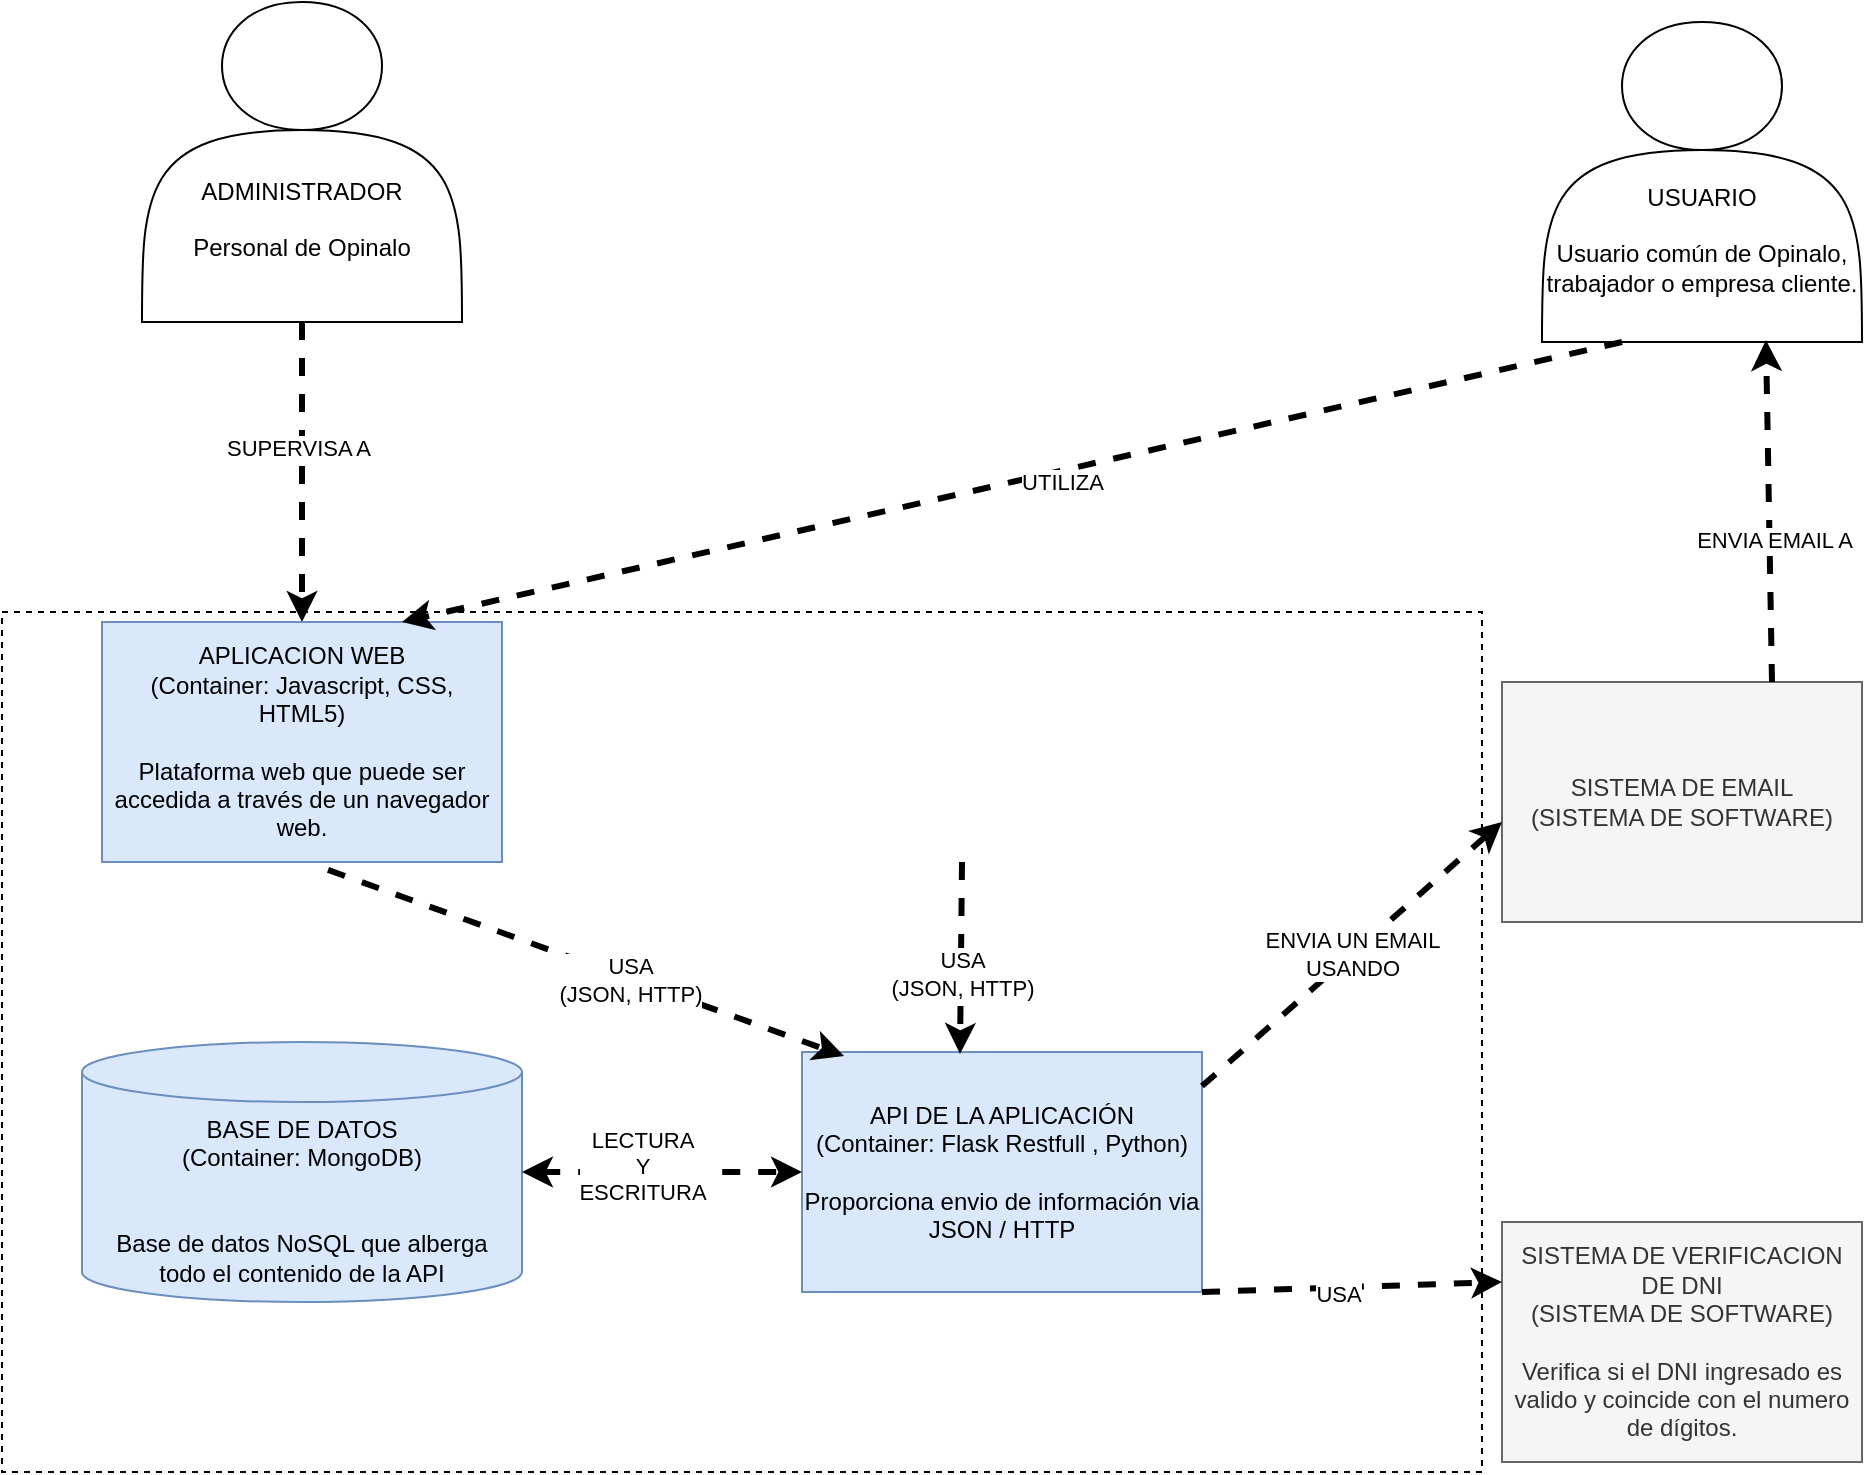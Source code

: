 <mxfile version="14.0.4" type="google"><diagram id="Zxbe8DDqTQArRysdQ3IK" name="Page-1"><mxGraphModel dx="2130" dy="727" grid="1" gridSize="10" guides="1" tooltips="1" connect="1" arrows="1" fold="1" page="1" pageScale="1" pageWidth="827" pageHeight="1169" math="0" shadow="0"><root><mxCell id="0"/><mxCell id="1" parent="0"/><mxCell id="ZIu7BjRSu2Z_Kb3Gfc2y-2" value="" style="rounded=0;whiteSpace=wrap;html=1;dashed=1;" parent="1" vertex="1"><mxGeometry x="-210" y="585" width="740" height="430" as="geometry"/></mxCell><mxCell id="ZIu7BjRSu2Z_Kb3Gfc2y-3" value="API DE LA APLICACIÓN&lt;br&gt;(Container: Flask Restfull , Python)&lt;br&gt;&lt;br&gt;Proporciona envio de información via JSON / HTTP" style="rounded=0;whiteSpace=wrap;html=1;fillColor=#dae8fc;strokeColor=#6c8ebf;" parent="1" vertex="1"><mxGeometry x="190" y="805" width="200" height="120" as="geometry"/></mxCell><mxCell id="ZIu7BjRSu2Z_Kb3Gfc2y-4" value="SISTEMA DE EMAIL&lt;br&gt;(SISTEMA DE SOFTWARE)" style="rounded=0;whiteSpace=wrap;html=1;fillColor=#f5f5f5;strokeColor=#666666;fontColor=#333333;" parent="1" vertex="1"><mxGeometry x="540" y="620" width="180" height="120" as="geometry"/></mxCell><mxCell id="ZIu7BjRSu2Z_Kb3Gfc2y-6" value="ENVIA UN EMAIL&lt;br&gt;USANDO" style="endArrow=classic;html=1;dashed=1;strokeWidth=3;exitX=1;exitY=0.142;exitDx=0;exitDy=0;exitPerimeter=0;entryX=0;entryY=0.583;entryDx=0;entryDy=0;entryPerimeter=0;" parent="1" source="ZIu7BjRSu2Z_Kb3Gfc2y-3" target="ZIu7BjRSu2Z_Kb3Gfc2y-4" edge="1"><mxGeometry width="50" height="50" relative="1" as="geometry"><mxPoint x="390" y="620" as="sourcePoint"/><mxPoint x="440" y="570" as="targetPoint"/></mxGeometry></mxCell><mxCell id="ZIu7BjRSu2Z_Kb3Gfc2y-11" value="SISTEMA DE VERIFICACION DE DNI&lt;br&gt;(SISTEMA DE SOFTWARE)&lt;br&gt;&lt;br&gt;Verifica si el DNI ingresado es valido y coincide con el numero de dígitos." style="rounded=0;whiteSpace=wrap;html=1;fillColor=#f5f5f5;strokeColor=#666666;fontColor=#333333;" parent="1" vertex="1"><mxGeometry x="540" y="890" width="180" height="120" as="geometry"/></mxCell><mxCell id="ZIu7BjRSu2Z_Kb3Gfc2y-13" value="" style="endArrow=classic;html=1;dashed=1;strokeWidth=3;exitX=1;exitY=1;exitDx=0;exitDy=0;entryX=0;entryY=0.25;entryDx=0;entryDy=0;" parent="1" source="ZIu7BjRSu2Z_Kb3Gfc2y-3" target="ZIu7BjRSu2Z_Kb3Gfc2y-11" edge="1"><mxGeometry width="50" height="50" relative="1" as="geometry"><mxPoint x="390" y="730" as="sourcePoint"/><mxPoint x="440" y="680" as="targetPoint"/></mxGeometry></mxCell><mxCell id="ZIu7BjRSu2Z_Kb3Gfc2y-14" value="USA" style="edgeLabel;html=1;align=center;verticalAlign=middle;resizable=0;points=[];" parent="ZIu7BjRSu2Z_Kb3Gfc2y-13" vertex="1" connectable="0"><mxGeometry x="-0.098" y="-3" relative="1" as="geometry"><mxPoint as="offset"/></mxGeometry></mxCell><mxCell id="ZIu7BjRSu2Z_Kb3Gfc2y-16" value="&lt;br&gt;&lt;br&gt;&lt;br&gt;&lt;br&gt;USUARIO&lt;br&gt;&lt;br&gt;Usuario común de Opinalo, trabajador o empresa cliente." style="shape=actor;whiteSpace=wrap;html=1;" parent="1" vertex="1"><mxGeometry x="560" y="290" width="160" height="160" as="geometry"/></mxCell><mxCell id="ZIu7BjRSu2Z_Kb3Gfc2y-18" value="&lt;br&gt;&lt;br&gt;&lt;br&gt;&lt;br&gt;ADMINISTRADOR&lt;br&gt;&lt;br&gt;Personal de Opinalo" style="shape=actor;whiteSpace=wrap;html=1;" parent="1" vertex="1"><mxGeometry x="-140" y="280" width="160" height="160" as="geometry"/></mxCell><mxCell id="ZIu7BjRSu2Z_Kb3Gfc2y-25" value="" style="endArrow=classic;html=1;dashed=1;strokeWidth=3;exitX=0.5;exitY=1;exitDx=0;exitDy=0;" parent="1" source="ZIu7BjRSu2Z_Kb3Gfc2y-18" target="9y-BZNG3Z5YOw0c--JY2-1" edge="1"><mxGeometry width="50" height="50" relative="1" as="geometry"><mxPoint x="90" y="500" as="sourcePoint"/><mxPoint x="140" y="450" as="targetPoint"/></mxGeometry></mxCell><mxCell id="ZIu7BjRSu2Z_Kb3Gfc2y-26" value="SUPERVISA A" style="edgeLabel;html=1;align=center;verticalAlign=middle;resizable=0;points=[];" parent="ZIu7BjRSu2Z_Kb3Gfc2y-25" vertex="1" connectable="0"><mxGeometry x="-0.164" y="-2" relative="1" as="geometry"><mxPoint as="offset"/></mxGeometry></mxCell><mxCell id="ZIu7BjRSu2Z_Kb3Gfc2y-27" value="" style="endArrow=classic;html=1;dashed=1;strokeWidth=3;exitX=0.75;exitY=0;exitDx=0;exitDy=0;entryX=0.7;entryY=0.994;entryDx=0;entryDy=0;entryPerimeter=0;" parent="1" source="ZIu7BjRSu2Z_Kb3Gfc2y-4" target="ZIu7BjRSu2Z_Kb3Gfc2y-16" edge="1"><mxGeometry width="50" height="50" relative="1" as="geometry"><mxPoint x="770" y="560" as="sourcePoint"/><mxPoint x="820" y="510" as="targetPoint"/></mxGeometry></mxCell><mxCell id="ZIu7BjRSu2Z_Kb3Gfc2y-28" value="ENVIA EMAIL A" style="edgeLabel;html=1;align=center;verticalAlign=middle;resizable=0;points=[];" parent="ZIu7BjRSu2Z_Kb3Gfc2y-27" vertex="1" connectable="0"><mxGeometry x="-0.167" y="-2" relative="1" as="geometry"><mxPoint as="offset"/></mxGeometry></mxCell><mxCell id="9y-BZNG3Z5YOw0c--JY2-1" value="APLICACION WEB&lt;br&gt;(Container: Javascript, CSS, HTML5)&lt;br&gt;&lt;br&gt;Plataforma web que puede ser accedida a través de un navegador web." style="rounded=0;whiteSpace=wrap;html=1;fillColor=#dae8fc;strokeColor=#6c8ebf;" parent="1" vertex="1"><mxGeometry x="-160" y="590" width="200" height="120" as="geometry"/></mxCell><mxCell id="9y-BZNG3Z5YOw0c--JY2-3" value="&lt;br&gt;&lt;br&gt;BASE DE DATOS&lt;br&gt;(Container: MongoDB)&lt;br&gt;&lt;br&gt;&lt;br&gt;Base de datos NoSQL que alberga&lt;br&gt;todo el contenido de la API" style="shape=cylinder2;whiteSpace=wrap;html=1;boundedLbl=1;backgroundOutline=1;size=15;fillColor=#dae8fc;strokeColor=#6c8ebf;" parent="1" vertex="1"><mxGeometry x="-170" y="800" width="220" height="130" as="geometry"/></mxCell><mxCell id="9y-BZNG3Z5YOw0c--JY2-4" value="" style="endArrow=classic;html=1;exitX=0.565;exitY=1.033;exitDx=0;exitDy=0;exitPerimeter=0;entryX=0.105;entryY=0.017;entryDx=0;entryDy=0;dashed=1;strokeWidth=3;entryPerimeter=0;" parent="1" source="9y-BZNG3Z5YOw0c--JY2-1" target="ZIu7BjRSu2Z_Kb3Gfc2y-3" edge="1"><mxGeometry width="50" height="50" relative="1" as="geometry"><mxPoint y="770" as="sourcePoint"/><mxPoint x="50" y="720" as="targetPoint"/></mxGeometry></mxCell><mxCell id="9y-BZNG3Z5YOw0c--JY2-5" value="USA&lt;br&gt;(JSON, HTTP)" style="edgeLabel;html=1;align=center;verticalAlign=middle;resizable=0;points=[];" parent="9y-BZNG3Z5YOw0c--JY2-4" vertex="1" connectable="0"><mxGeometry x="0.165" relative="1" as="geometry"><mxPoint as="offset"/></mxGeometry></mxCell><mxCell id="9y-BZNG3Z5YOw0c--JY2-6" value="" style="endArrow=classic;html=1;exitX=0.565;exitY=1.033;exitDx=0;exitDy=0;exitPerimeter=0;dashed=1;strokeWidth=3;entryX=0.395;entryY=0.008;entryDx=0;entryDy=0;entryPerimeter=0;" parent="1" target="ZIu7BjRSu2Z_Kb3Gfc2y-3" edge="1"><mxGeometry width="50" height="50" relative="1" as="geometry"><mxPoint x="270" y="710" as="sourcePoint"/><mxPoint x="270" y="800" as="targetPoint"/></mxGeometry></mxCell><mxCell id="9y-BZNG3Z5YOw0c--JY2-7" value="USA&lt;br&gt;(JSON, HTTP)" style="edgeLabel;html=1;align=center;verticalAlign=middle;resizable=0;points=[];" parent="9y-BZNG3Z5YOw0c--JY2-6" vertex="1" connectable="0"><mxGeometry x="0.165" relative="1" as="geometry"><mxPoint as="offset"/></mxGeometry></mxCell><mxCell id="9y-BZNG3Z5YOw0c--JY2-9" value="" style="endArrow=classic;startArrow=classic;html=1;dashed=1;strokeWidth=3;entryX=0;entryY=0.5;entryDx=0;entryDy=0;" parent="1" source="9y-BZNG3Z5YOw0c--JY2-3" target="ZIu7BjRSu2Z_Kb3Gfc2y-3" edge="1"><mxGeometry width="50" height="50" relative="1" as="geometry"><mxPoint x="110" y="910" as="sourcePoint"/><mxPoint x="160" y="860" as="targetPoint"/></mxGeometry></mxCell><mxCell id="9y-BZNG3Z5YOw0c--JY2-10" value="LECTURA &lt;br&gt;Y &lt;br&gt;ESCRITURA" style="edgeLabel;html=1;align=center;verticalAlign=middle;resizable=0;points=[];" parent="9y-BZNG3Z5YOw0c--JY2-9" vertex="1" connectable="0"><mxGeometry x="-0.143" y="3" relative="1" as="geometry"><mxPoint as="offset"/></mxGeometry></mxCell><mxCell id="9y-BZNG3Z5YOw0c--JY2-16" value="" style="endArrow=classic;html=1;dashed=1;strokeWidth=3;exitX=0.25;exitY=1;exitDx=0;exitDy=0;entryX=0.75;entryY=0;entryDx=0;entryDy=0;" parent="1" source="ZIu7BjRSu2Z_Kb3Gfc2y-16" target="9y-BZNG3Z5YOw0c--JY2-1" edge="1"><mxGeometry width="50" height="50" relative="1" as="geometry"><mxPoint x="400" y="390" as="sourcePoint"/><mxPoint x="450" y="340" as="targetPoint"/></mxGeometry></mxCell><mxCell id="9y-BZNG3Z5YOw0c--JY2-17" value="UTILIZA" style="edgeLabel;html=1;align=center;verticalAlign=middle;resizable=0;points=[];" parent="9y-BZNG3Z5YOw0c--JY2-16" vertex="1" connectable="0"><mxGeometry x="-0.077" y="5" relative="1" as="geometry"><mxPoint as="offset"/></mxGeometry></mxCell></root></mxGraphModel></diagram></mxfile>